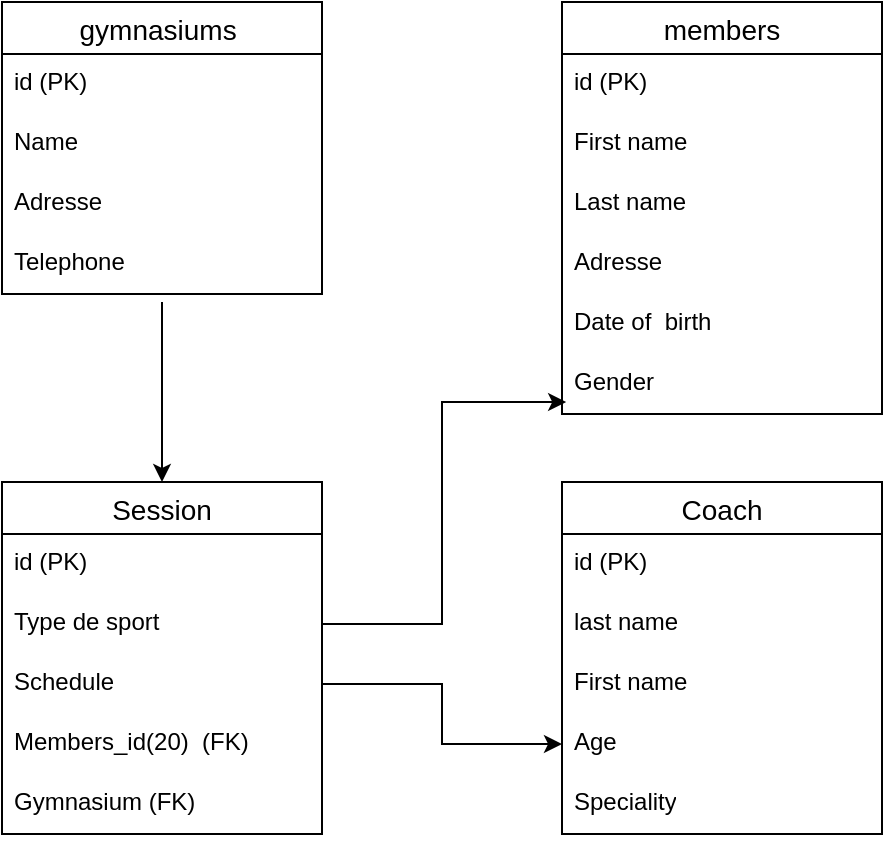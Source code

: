 <mxfile version="21.1.5" type="github">
  <diagram id="R2lEEEUBdFMjLlhIrx00" name="Page-1">
    <mxGraphModel dx="1004" dy="490" grid="1" gridSize="10" guides="1" tooltips="1" connect="1" arrows="1" fold="1" page="1" pageScale="1" pageWidth="850" pageHeight="1100" math="0" shadow="0" extFonts="Permanent Marker^https://fonts.googleapis.com/css?family=Permanent+Marker">
      <root>
        <mxCell id="0" />
        <mxCell id="1" parent="0" />
        <mxCell id="d4kaAvjy2uFZJH3TXlv1-3" value="gymnasiums " style="swimlane;fontStyle=0;childLayout=stackLayout;horizontal=1;startSize=26;horizontalStack=0;resizeParent=1;resizeParentMax=0;resizeLast=0;collapsible=1;marginBottom=0;align=center;fontSize=14;" vertex="1" parent="1">
          <mxGeometry x="160" y="80" width="160" height="146" as="geometry" />
        </mxCell>
        <mxCell id="d4kaAvjy2uFZJH3TXlv1-35" value="id (PK)" style="text;strokeColor=none;fillColor=none;spacingLeft=4;spacingRight=4;overflow=hidden;rotatable=0;points=[[0,0.5],[1,0.5]];portConstraint=eastwest;fontSize=12;whiteSpace=wrap;html=1;" vertex="1" parent="d4kaAvjy2uFZJH3TXlv1-3">
          <mxGeometry y="26" width="160" height="30" as="geometry" />
        </mxCell>
        <mxCell id="d4kaAvjy2uFZJH3TXlv1-4" value="Name" style="text;strokeColor=none;fillColor=none;spacingLeft=4;spacingRight=4;overflow=hidden;rotatable=0;points=[[0,0.5],[1,0.5]];portConstraint=eastwest;fontSize=12;whiteSpace=wrap;html=1;" vertex="1" parent="d4kaAvjy2uFZJH3TXlv1-3">
          <mxGeometry y="56" width="160" height="30" as="geometry" />
        </mxCell>
        <mxCell id="d4kaAvjy2uFZJH3TXlv1-5" value="Adresse" style="text;strokeColor=none;fillColor=none;spacingLeft=4;spacingRight=4;overflow=hidden;rotatable=0;points=[[0,0.5],[1,0.5]];portConstraint=eastwest;fontSize=12;whiteSpace=wrap;html=1;" vertex="1" parent="d4kaAvjy2uFZJH3TXlv1-3">
          <mxGeometry y="86" width="160" height="30" as="geometry" />
        </mxCell>
        <mxCell id="d4kaAvjy2uFZJH3TXlv1-6" value="Telephone" style="text;strokeColor=none;fillColor=none;spacingLeft=4;spacingRight=4;overflow=hidden;rotatable=0;points=[[0,0.5],[1,0.5]];portConstraint=eastwest;fontSize=12;whiteSpace=wrap;html=1;" vertex="1" parent="d4kaAvjy2uFZJH3TXlv1-3">
          <mxGeometry y="116" width="160" height="30" as="geometry" />
        </mxCell>
        <mxCell id="d4kaAvjy2uFZJH3TXlv1-7" value="members" style="swimlane;fontStyle=0;childLayout=stackLayout;horizontal=1;startSize=26;horizontalStack=0;resizeParent=1;resizeParentMax=0;resizeLast=0;collapsible=1;marginBottom=0;align=center;fontSize=14;" vertex="1" parent="1">
          <mxGeometry x="440" y="80" width="160" height="206" as="geometry">
            <mxRectangle x="440" y="80" width="100" height="30" as="alternateBounds" />
          </mxGeometry>
        </mxCell>
        <mxCell id="d4kaAvjy2uFZJH3TXlv1-8" value="id (PK)" style="text;strokeColor=none;fillColor=none;spacingLeft=4;spacingRight=4;overflow=hidden;rotatable=0;points=[[0,0.5],[1,0.5]];portConstraint=eastwest;fontSize=12;whiteSpace=wrap;html=1;" vertex="1" parent="d4kaAvjy2uFZJH3TXlv1-7">
          <mxGeometry y="26" width="160" height="30" as="geometry" />
        </mxCell>
        <mxCell id="d4kaAvjy2uFZJH3TXlv1-9" value="First name" style="text;strokeColor=none;fillColor=none;spacingLeft=4;spacingRight=4;overflow=hidden;rotatable=0;points=[[0,0.5],[1,0.5]];portConstraint=eastwest;fontSize=12;whiteSpace=wrap;html=1;" vertex="1" parent="d4kaAvjy2uFZJH3TXlv1-7">
          <mxGeometry y="56" width="160" height="30" as="geometry" />
        </mxCell>
        <mxCell id="d4kaAvjy2uFZJH3TXlv1-10" value="Last name" style="text;strokeColor=none;fillColor=none;spacingLeft=4;spacingRight=4;overflow=hidden;rotatable=0;points=[[0,0.5],[1,0.5]];portConstraint=eastwest;fontSize=12;whiteSpace=wrap;html=1;" vertex="1" parent="d4kaAvjy2uFZJH3TXlv1-7">
          <mxGeometry y="86" width="160" height="30" as="geometry" />
        </mxCell>
        <mxCell id="d4kaAvjy2uFZJH3TXlv1-14" value="Adresse" style="text;strokeColor=none;fillColor=none;spacingLeft=4;spacingRight=4;overflow=hidden;rotatable=0;points=[[0,0.5],[1,0.5]];portConstraint=eastwest;fontSize=12;whiteSpace=wrap;html=1;" vertex="1" parent="d4kaAvjy2uFZJH3TXlv1-7">
          <mxGeometry y="116" width="160" height="30" as="geometry" />
        </mxCell>
        <mxCell id="d4kaAvjy2uFZJH3TXlv1-15" value="Date of&amp;nbsp; birth" style="text;strokeColor=none;fillColor=none;spacingLeft=4;spacingRight=4;overflow=hidden;rotatable=0;points=[[0,0.5],[1,0.5]];portConstraint=eastwest;fontSize=12;whiteSpace=wrap;html=1;" vertex="1" parent="d4kaAvjy2uFZJH3TXlv1-7">
          <mxGeometry y="146" width="160" height="30" as="geometry" />
        </mxCell>
        <mxCell id="d4kaAvjy2uFZJH3TXlv1-16" value="Gender" style="text;strokeColor=none;fillColor=none;spacingLeft=4;spacingRight=4;overflow=hidden;rotatable=0;points=[[0,0.5],[1,0.5]];portConstraint=eastwest;fontSize=12;whiteSpace=wrap;html=1;" vertex="1" parent="d4kaAvjy2uFZJH3TXlv1-7">
          <mxGeometry y="176" width="160" height="30" as="geometry" />
        </mxCell>
        <mxCell id="d4kaAvjy2uFZJH3TXlv1-17" value="Session" style="swimlane;fontStyle=0;childLayout=stackLayout;horizontal=1;startSize=26;horizontalStack=0;resizeParent=1;resizeParentMax=0;resizeLast=0;collapsible=1;marginBottom=0;align=center;fontSize=14;" vertex="1" parent="1">
          <mxGeometry x="160" y="320" width="160" height="176" as="geometry">
            <mxRectangle x="440" y="80" width="100" height="30" as="alternateBounds" />
          </mxGeometry>
        </mxCell>
        <mxCell id="d4kaAvjy2uFZJH3TXlv1-37" value="id (PK)" style="text;strokeColor=none;fillColor=none;spacingLeft=4;spacingRight=4;overflow=hidden;rotatable=0;points=[[0,0.5],[1,0.5]];portConstraint=eastwest;fontSize=12;whiteSpace=wrap;html=1;" vertex="1" parent="d4kaAvjy2uFZJH3TXlv1-17">
          <mxGeometry y="26" width="160" height="30" as="geometry" />
        </mxCell>
        <mxCell id="d4kaAvjy2uFZJH3TXlv1-18" value="Type de sport" style="text;strokeColor=none;fillColor=none;spacingLeft=4;spacingRight=4;overflow=hidden;rotatable=0;points=[[0,0.5],[1,0.5]];portConstraint=eastwest;fontSize=12;whiteSpace=wrap;html=1;" vertex="1" parent="d4kaAvjy2uFZJH3TXlv1-17">
          <mxGeometry y="56" width="160" height="30" as="geometry" />
        </mxCell>
        <mxCell id="d4kaAvjy2uFZJH3TXlv1-19" value="Schedule" style="text;strokeColor=none;fillColor=none;spacingLeft=4;spacingRight=4;overflow=hidden;rotatable=0;points=[[0,0.5],[1,0.5]];portConstraint=eastwest;fontSize=12;whiteSpace=wrap;html=1;" vertex="1" parent="d4kaAvjy2uFZJH3TXlv1-17">
          <mxGeometry y="86" width="160" height="30" as="geometry" />
        </mxCell>
        <mxCell id="d4kaAvjy2uFZJH3TXlv1-20" value="Members_id(20)&amp;nbsp; (FK)" style="text;strokeColor=none;fillColor=none;spacingLeft=4;spacingRight=4;overflow=hidden;rotatable=0;points=[[0,0.5],[1,0.5]];portConstraint=eastwest;fontSize=12;whiteSpace=wrap;html=1;" vertex="1" parent="d4kaAvjy2uFZJH3TXlv1-17">
          <mxGeometry y="116" width="160" height="30" as="geometry" />
        </mxCell>
        <mxCell id="d4kaAvjy2uFZJH3TXlv1-38" value="Gymnasium (FK)" style="text;strokeColor=none;fillColor=none;spacingLeft=4;spacingRight=4;overflow=hidden;rotatable=0;points=[[0,0.5],[1,0.5]];portConstraint=eastwest;fontSize=12;whiteSpace=wrap;html=1;" vertex="1" parent="d4kaAvjy2uFZJH3TXlv1-17">
          <mxGeometry y="146" width="160" height="30" as="geometry" />
        </mxCell>
        <mxCell id="d4kaAvjy2uFZJH3TXlv1-24" value="Coach" style="swimlane;fontStyle=0;childLayout=stackLayout;horizontal=1;startSize=26;horizontalStack=0;resizeParent=1;resizeParentMax=0;resizeLast=0;collapsible=1;marginBottom=0;align=center;fontSize=14;" vertex="1" parent="1">
          <mxGeometry x="440" y="320" width="160" height="176" as="geometry">
            <mxRectangle x="440" y="80" width="100" height="30" as="alternateBounds" />
          </mxGeometry>
        </mxCell>
        <mxCell id="d4kaAvjy2uFZJH3TXlv1-36" value="id (PK)" style="text;strokeColor=none;fillColor=none;spacingLeft=4;spacingRight=4;overflow=hidden;rotatable=0;points=[[0,0.5],[1,0.5]];portConstraint=eastwest;fontSize=12;whiteSpace=wrap;html=1;" vertex="1" parent="d4kaAvjy2uFZJH3TXlv1-24">
          <mxGeometry y="26" width="160" height="30" as="geometry" />
        </mxCell>
        <mxCell id="d4kaAvjy2uFZJH3TXlv1-25" value="last name" style="text;strokeColor=none;fillColor=none;spacingLeft=4;spacingRight=4;overflow=hidden;rotatable=0;points=[[0,0.5],[1,0.5]];portConstraint=eastwest;fontSize=12;whiteSpace=wrap;html=1;" vertex="1" parent="d4kaAvjy2uFZJH3TXlv1-24">
          <mxGeometry y="56" width="160" height="30" as="geometry" />
        </mxCell>
        <mxCell id="d4kaAvjy2uFZJH3TXlv1-26" value="First name" style="text;strokeColor=none;fillColor=none;spacingLeft=4;spacingRight=4;overflow=hidden;rotatable=0;points=[[0,0.5],[1,0.5]];portConstraint=eastwest;fontSize=12;whiteSpace=wrap;html=1;" vertex="1" parent="d4kaAvjy2uFZJH3TXlv1-24">
          <mxGeometry y="86" width="160" height="30" as="geometry" />
        </mxCell>
        <mxCell id="d4kaAvjy2uFZJH3TXlv1-27" value="Age" style="text;strokeColor=none;fillColor=none;spacingLeft=4;spacingRight=4;overflow=hidden;rotatable=0;points=[[0,0.5],[1,0.5]];portConstraint=eastwest;fontSize=12;whiteSpace=wrap;html=1;" vertex="1" parent="d4kaAvjy2uFZJH3TXlv1-24">
          <mxGeometry y="116" width="160" height="30" as="geometry" />
        </mxCell>
        <mxCell id="d4kaAvjy2uFZJH3TXlv1-29" value="Speciality" style="text;strokeColor=none;fillColor=none;spacingLeft=4;spacingRight=4;overflow=hidden;rotatable=0;points=[[0,0.5],[1,0.5]];portConstraint=eastwest;fontSize=12;whiteSpace=wrap;html=1;" vertex="1" parent="d4kaAvjy2uFZJH3TXlv1-24">
          <mxGeometry y="146" width="160" height="30" as="geometry" />
        </mxCell>
        <mxCell id="d4kaAvjy2uFZJH3TXlv1-32" style="edgeStyle=orthogonalEdgeStyle;rounded=0;orthogonalLoop=1;jettySize=auto;html=1;" edge="1" parent="1" target="d4kaAvjy2uFZJH3TXlv1-17">
          <mxGeometry relative="1" as="geometry">
            <mxPoint x="240" y="230" as="sourcePoint" />
            <Array as="points">
              <mxPoint x="240" y="230" />
              <mxPoint x="240" y="230" />
            </Array>
          </mxGeometry>
        </mxCell>
        <mxCell id="d4kaAvjy2uFZJH3TXlv1-33" style="edgeStyle=orthogonalEdgeStyle;rounded=0;orthogonalLoop=1;jettySize=auto;html=1;exitX=1;exitY=0.5;exitDx=0;exitDy=0;entryX=0.013;entryY=0.8;entryDx=0;entryDy=0;entryPerimeter=0;" edge="1" parent="1" source="d4kaAvjy2uFZJH3TXlv1-18" target="d4kaAvjy2uFZJH3TXlv1-16">
          <mxGeometry relative="1" as="geometry" />
        </mxCell>
        <mxCell id="d4kaAvjy2uFZJH3TXlv1-34" style="edgeStyle=orthogonalEdgeStyle;rounded=0;orthogonalLoop=1;jettySize=auto;html=1;exitX=1;exitY=0.5;exitDx=0;exitDy=0;entryX=0;entryY=0.5;entryDx=0;entryDy=0;" edge="1" parent="1" source="d4kaAvjy2uFZJH3TXlv1-19" target="d4kaAvjy2uFZJH3TXlv1-27">
          <mxGeometry relative="1" as="geometry" />
        </mxCell>
      </root>
    </mxGraphModel>
  </diagram>
</mxfile>
